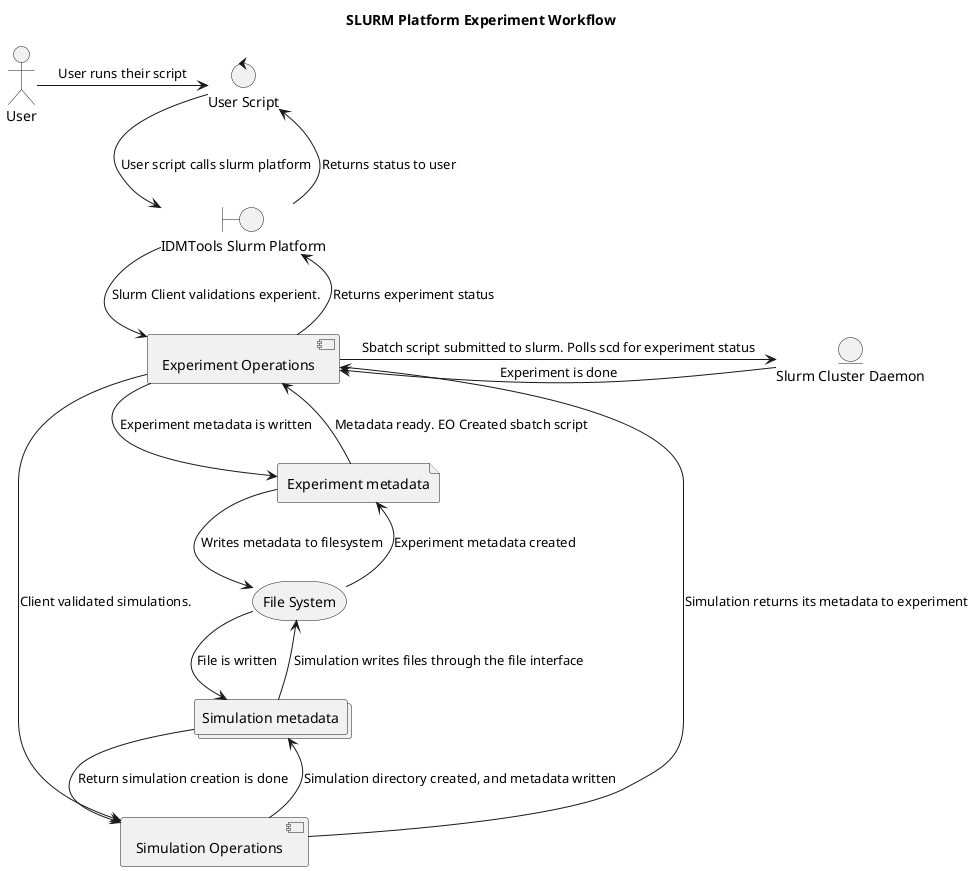 @startuml



title "SLURM Platform Experiment Workflow"

actor User
control "User Script" as us
boundary "IDMTools Slurm Platform" as sp
storage "File System" as fs
component "Experiment Operations" as eo
component "Simulation Operations" as so
file "Experiment metadata" as em
collections "Simulation metadata" as sm
entity "Slurm Cluster Daemon" as scd

User -> us : User runs their script
us --> sp : User script calls slurm platform
sp --> eo : Slurm Client validations experient.
eo --> so : Client validated simulations.
so --> sm : Simulation directory created, and metadata written
sm --> fs : Simulation writes files through the file interface
fs --> sm: File is written
sm --> so : Return simulation creation is done
so --> eo : Simulation returns its metadata to experiment
eo --> em : Experiment metadata is written
em --> fs : Writes metadata to filesystem
fs --> em: Experiment metadata created
em --> eo : Metadata ready. EO Created sbatch script
eo -> scd: Sbatch script submitted to slurm. Polls scd for experiment status
scd -> eo : Experiment is done
eo --> sp : Returns experiment status
sp --> us : Returns status to user

@enduml